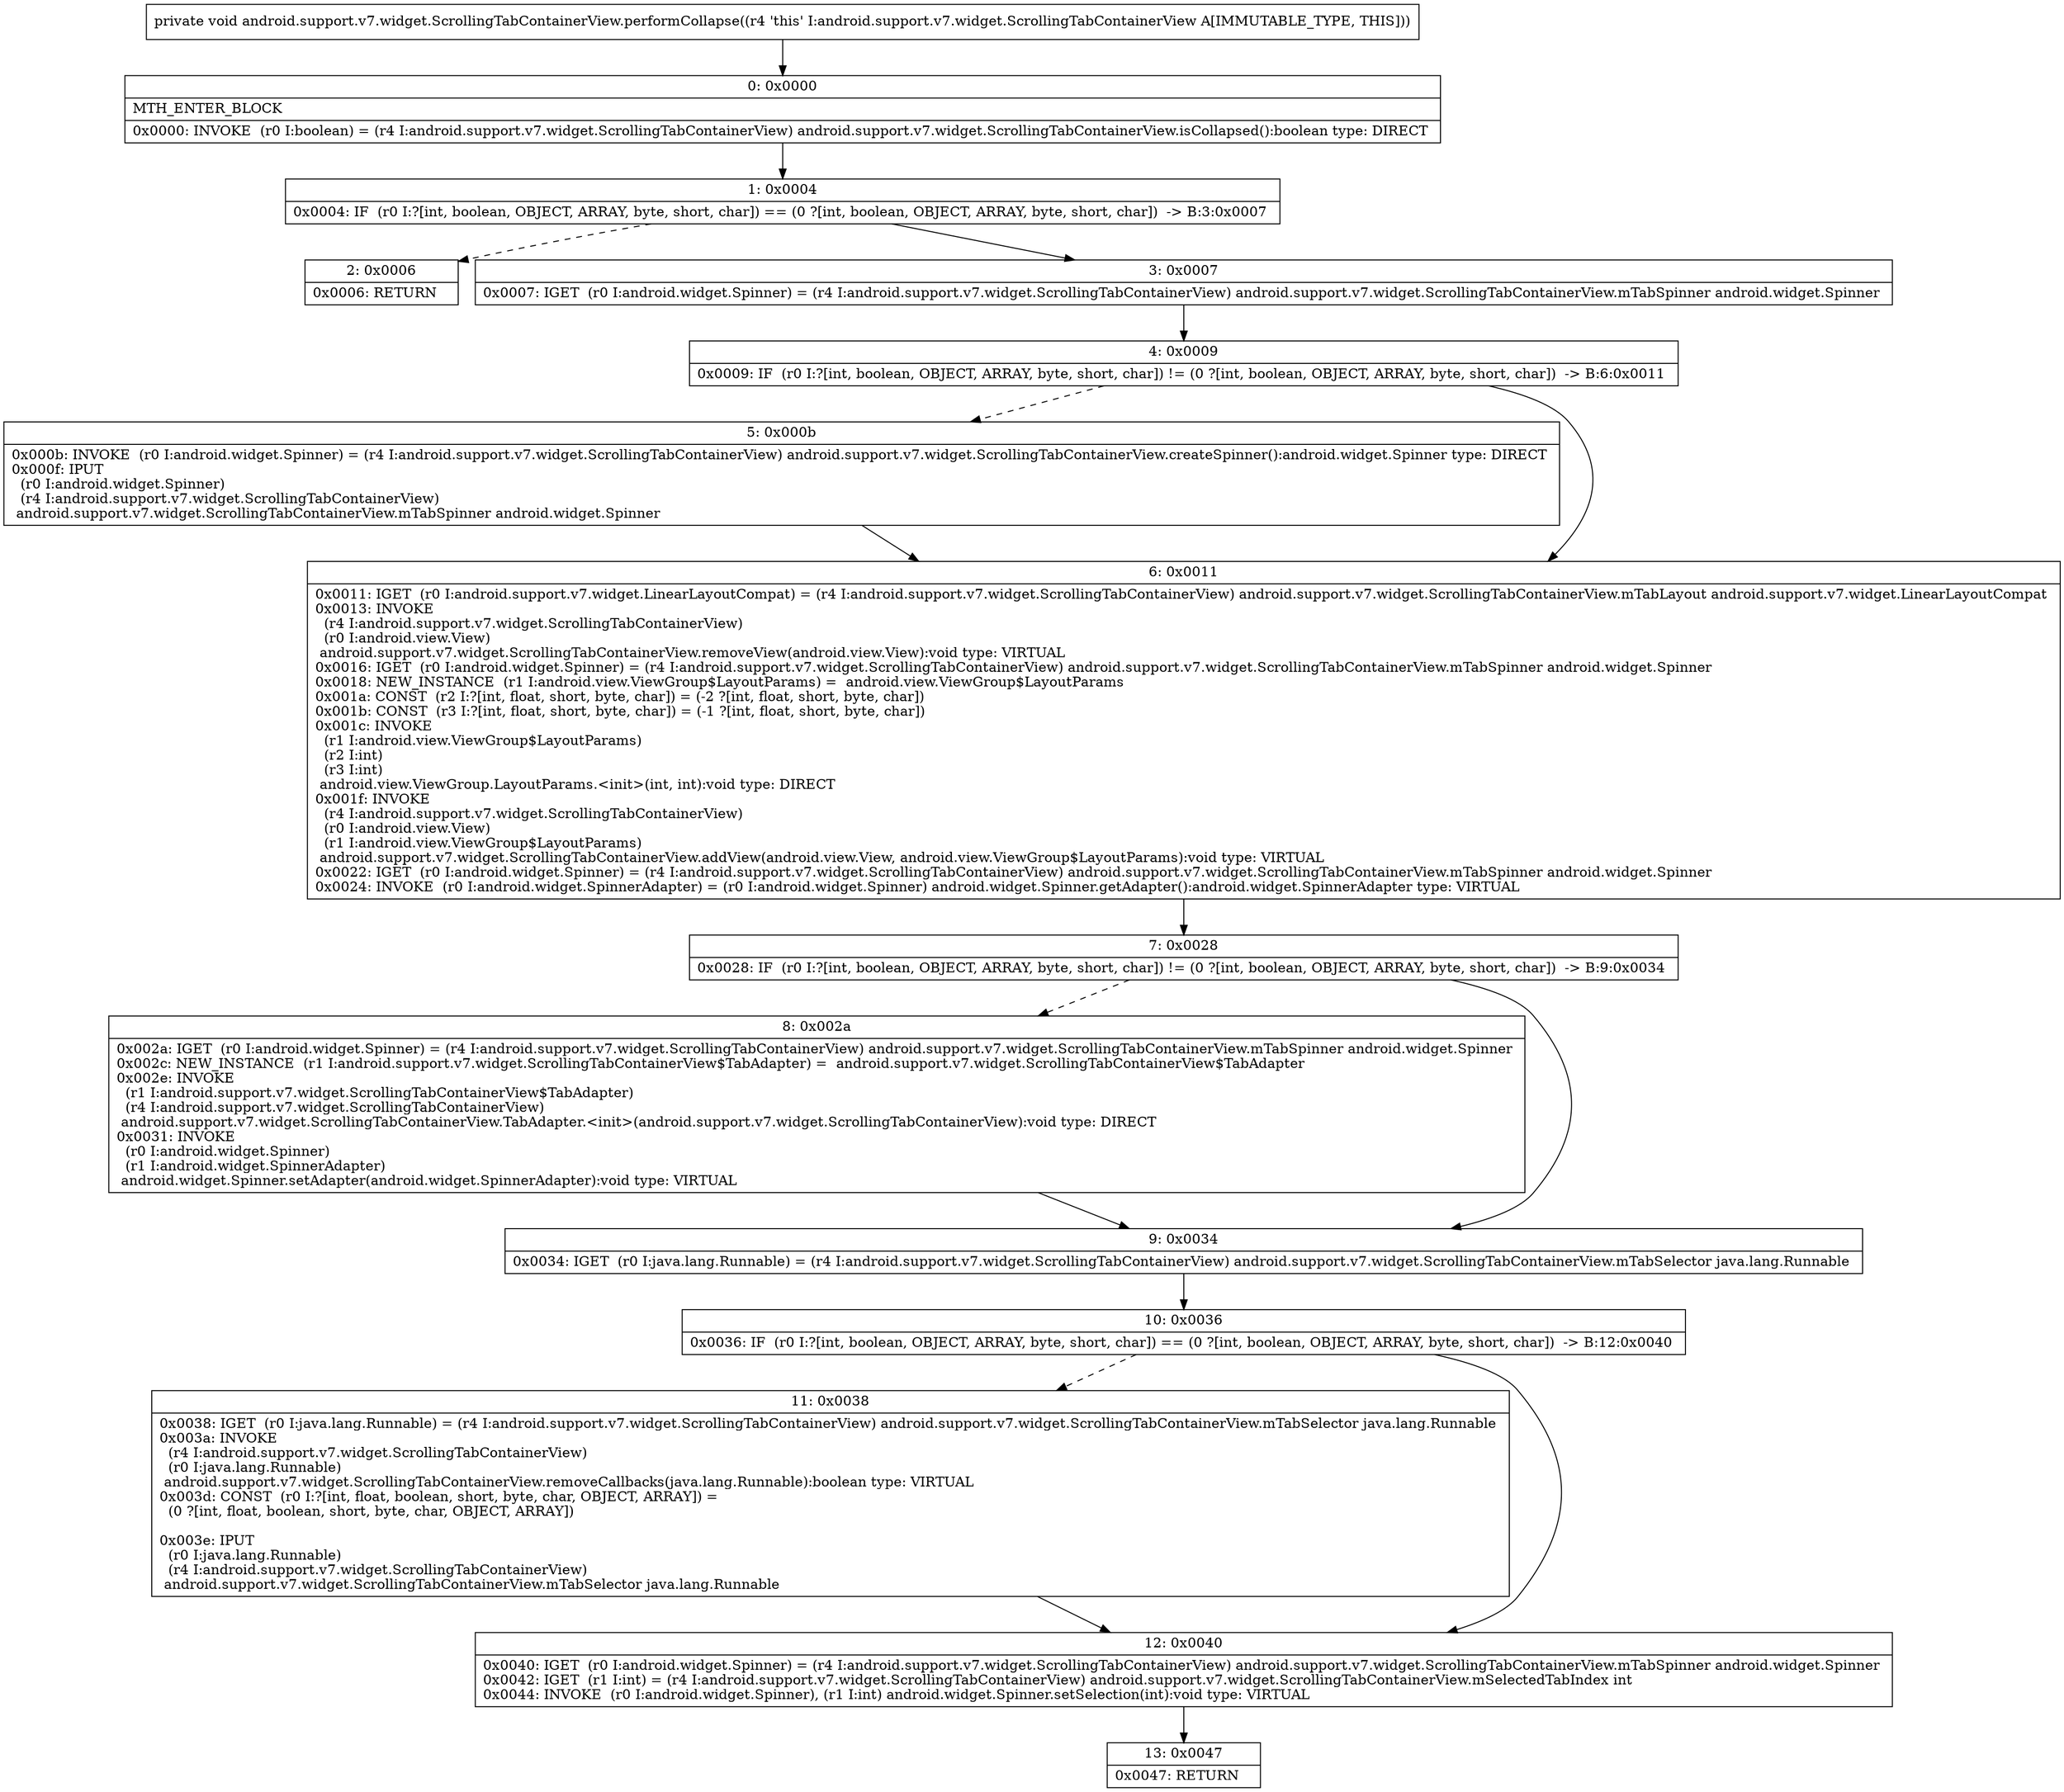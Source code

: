 digraph "CFG forandroid.support.v7.widget.ScrollingTabContainerView.performCollapse()V" {
Node_0 [shape=record,label="{0\:\ 0x0000|MTH_ENTER_BLOCK\l|0x0000: INVOKE  (r0 I:boolean) = (r4 I:android.support.v7.widget.ScrollingTabContainerView) android.support.v7.widget.ScrollingTabContainerView.isCollapsed():boolean type: DIRECT \l}"];
Node_1 [shape=record,label="{1\:\ 0x0004|0x0004: IF  (r0 I:?[int, boolean, OBJECT, ARRAY, byte, short, char]) == (0 ?[int, boolean, OBJECT, ARRAY, byte, short, char])  \-\> B:3:0x0007 \l}"];
Node_2 [shape=record,label="{2\:\ 0x0006|0x0006: RETURN   \l}"];
Node_3 [shape=record,label="{3\:\ 0x0007|0x0007: IGET  (r0 I:android.widget.Spinner) = (r4 I:android.support.v7.widget.ScrollingTabContainerView) android.support.v7.widget.ScrollingTabContainerView.mTabSpinner android.widget.Spinner \l}"];
Node_4 [shape=record,label="{4\:\ 0x0009|0x0009: IF  (r0 I:?[int, boolean, OBJECT, ARRAY, byte, short, char]) != (0 ?[int, boolean, OBJECT, ARRAY, byte, short, char])  \-\> B:6:0x0011 \l}"];
Node_5 [shape=record,label="{5\:\ 0x000b|0x000b: INVOKE  (r0 I:android.widget.Spinner) = (r4 I:android.support.v7.widget.ScrollingTabContainerView) android.support.v7.widget.ScrollingTabContainerView.createSpinner():android.widget.Spinner type: DIRECT \l0x000f: IPUT  \l  (r0 I:android.widget.Spinner)\l  (r4 I:android.support.v7.widget.ScrollingTabContainerView)\l android.support.v7.widget.ScrollingTabContainerView.mTabSpinner android.widget.Spinner \l}"];
Node_6 [shape=record,label="{6\:\ 0x0011|0x0011: IGET  (r0 I:android.support.v7.widget.LinearLayoutCompat) = (r4 I:android.support.v7.widget.ScrollingTabContainerView) android.support.v7.widget.ScrollingTabContainerView.mTabLayout android.support.v7.widget.LinearLayoutCompat \l0x0013: INVOKE  \l  (r4 I:android.support.v7.widget.ScrollingTabContainerView)\l  (r0 I:android.view.View)\l android.support.v7.widget.ScrollingTabContainerView.removeView(android.view.View):void type: VIRTUAL \l0x0016: IGET  (r0 I:android.widget.Spinner) = (r4 I:android.support.v7.widget.ScrollingTabContainerView) android.support.v7.widget.ScrollingTabContainerView.mTabSpinner android.widget.Spinner \l0x0018: NEW_INSTANCE  (r1 I:android.view.ViewGroup$LayoutParams) =  android.view.ViewGroup$LayoutParams \l0x001a: CONST  (r2 I:?[int, float, short, byte, char]) = (\-2 ?[int, float, short, byte, char]) \l0x001b: CONST  (r3 I:?[int, float, short, byte, char]) = (\-1 ?[int, float, short, byte, char]) \l0x001c: INVOKE  \l  (r1 I:android.view.ViewGroup$LayoutParams)\l  (r2 I:int)\l  (r3 I:int)\l android.view.ViewGroup.LayoutParams.\<init\>(int, int):void type: DIRECT \l0x001f: INVOKE  \l  (r4 I:android.support.v7.widget.ScrollingTabContainerView)\l  (r0 I:android.view.View)\l  (r1 I:android.view.ViewGroup$LayoutParams)\l android.support.v7.widget.ScrollingTabContainerView.addView(android.view.View, android.view.ViewGroup$LayoutParams):void type: VIRTUAL \l0x0022: IGET  (r0 I:android.widget.Spinner) = (r4 I:android.support.v7.widget.ScrollingTabContainerView) android.support.v7.widget.ScrollingTabContainerView.mTabSpinner android.widget.Spinner \l0x0024: INVOKE  (r0 I:android.widget.SpinnerAdapter) = (r0 I:android.widget.Spinner) android.widget.Spinner.getAdapter():android.widget.SpinnerAdapter type: VIRTUAL \l}"];
Node_7 [shape=record,label="{7\:\ 0x0028|0x0028: IF  (r0 I:?[int, boolean, OBJECT, ARRAY, byte, short, char]) != (0 ?[int, boolean, OBJECT, ARRAY, byte, short, char])  \-\> B:9:0x0034 \l}"];
Node_8 [shape=record,label="{8\:\ 0x002a|0x002a: IGET  (r0 I:android.widget.Spinner) = (r4 I:android.support.v7.widget.ScrollingTabContainerView) android.support.v7.widget.ScrollingTabContainerView.mTabSpinner android.widget.Spinner \l0x002c: NEW_INSTANCE  (r1 I:android.support.v7.widget.ScrollingTabContainerView$TabAdapter) =  android.support.v7.widget.ScrollingTabContainerView$TabAdapter \l0x002e: INVOKE  \l  (r1 I:android.support.v7.widget.ScrollingTabContainerView$TabAdapter)\l  (r4 I:android.support.v7.widget.ScrollingTabContainerView)\l android.support.v7.widget.ScrollingTabContainerView.TabAdapter.\<init\>(android.support.v7.widget.ScrollingTabContainerView):void type: DIRECT \l0x0031: INVOKE  \l  (r0 I:android.widget.Spinner)\l  (r1 I:android.widget.SpinnerAdapter)\l android.widget.Spinner.setAdapter(android.widget.SpinnerAdapter):void type: VIRTUAL \l}"];
Node_9 [shape=record,label="{9\:\ 0x0034|0x0034: IGET  (r0 I:java.lang.Runnable) = (r4 I:android.support.v7.widget.ScrollingTabContainerView) android.support.v7.widget.ScrollingTabContainerView.mTabSelector java.lang.Runnable \l}"];
Node_10 [shape=record,label="{10\:\ 0x0036|0x0036: IF  (r0 I:?[int, boolean, OBJECT, ARRAY, byte, short, char]) == (0 ?[int, boolean, OBJECT, ARRAY, byte, short, char])  \-\> B:12:0x0040 \l}"];
Node_11 [shape=record,label="{11\:\ 0x0038|0x0038: IGET  (r0 I:java.lang.Runnable) = (r4 I:android.support.v7.widget.ScrollingTabContainerView) android.support.v7.widget.ScrollingTabContainerView.mTabSelector java.lang.Runnable \l0x003a: INVOKE  \l  (r4 I:android.support.v7.widget.ScrollingTabContainerView)\l  (r0 I:java.lang.Runnable)\l android.support.v7.widget.ScrollingTabContainerView.removeCallbacks(java.lang.Runnable):boolean type: VIRTUAL \l0x003d: CONST  (r0 I:?[int, float, boolean, short, byte, char, OBJECT, ARRAY]) = \l  (0 ?[int, float, boolean, short, byte, char, OBJECT, ARRAY])\l \l0x003e: IPUT  \l  (r0 I:java.lang.Runnable)\l  (r4 I:android.support.v7.widget.ScrollingTabContainerView)\l android.support.v7.widget.ScrollingTabContainerView.mTabSelector java.lang.Runnable \l}"];
Node_12 [shape=record,label="{12\:\ 0x0040|0x0040: IGET  (r0 I:android.widget.Spinner) = (r4 I:android.support.v7.widget.ScrollingTabContainerView) android.support.v7.widget.ScrollingTabContainerView.mTabSpinner android.widget.Spinner \l0x0042: IGET  (r1 I:int) = (r4 I:android.support.v7.widget.ScrollingTabContainerView) android.support.v7.widget.ScrollingTabContainerView.mSelectedTabIndex int \l0x0044: INVOKE  (r0 I:android.widget.Spinner), (r1 I:int) android.widget.Spinner.setSelection(int):void type: VIRTUAL \l}"];
Node_13 [shape=record,label="{13\:\ 0x0047|0x0047: RETURN   \l}"];
MethodNode[shape=record,label="{private void android.support.v7.widget.ScrollingTabContainerView.performCollapse((r4 'this' I:android.support.v7.widget.ScrollingTabContainerView A[IMMUTABLE_TYPE, THIS])) }"];
MethodNode -> Node_0;
Node_0 -> Node_1;
Node_1 -> Node_2[style=dashed];
Node_1 -> Node_3;
Node_3 -> Node_4;
Node_4 -> Node_5[style=dashed];
Node_4 -> Node_6;
Node_5 -> Node_6;
Node_6 -> Node_7;
Node_7 -> Node_8[style=dashed];
Node_7 -> Node_9;
Node_8 -> Node_9;
Node_9 -> Node_10;
Node_10 -> Node_11[style=dashed];
Node_10 -> Node_12;
Node_11 -> Node_12;
Node_12 -> Node_13;
}

